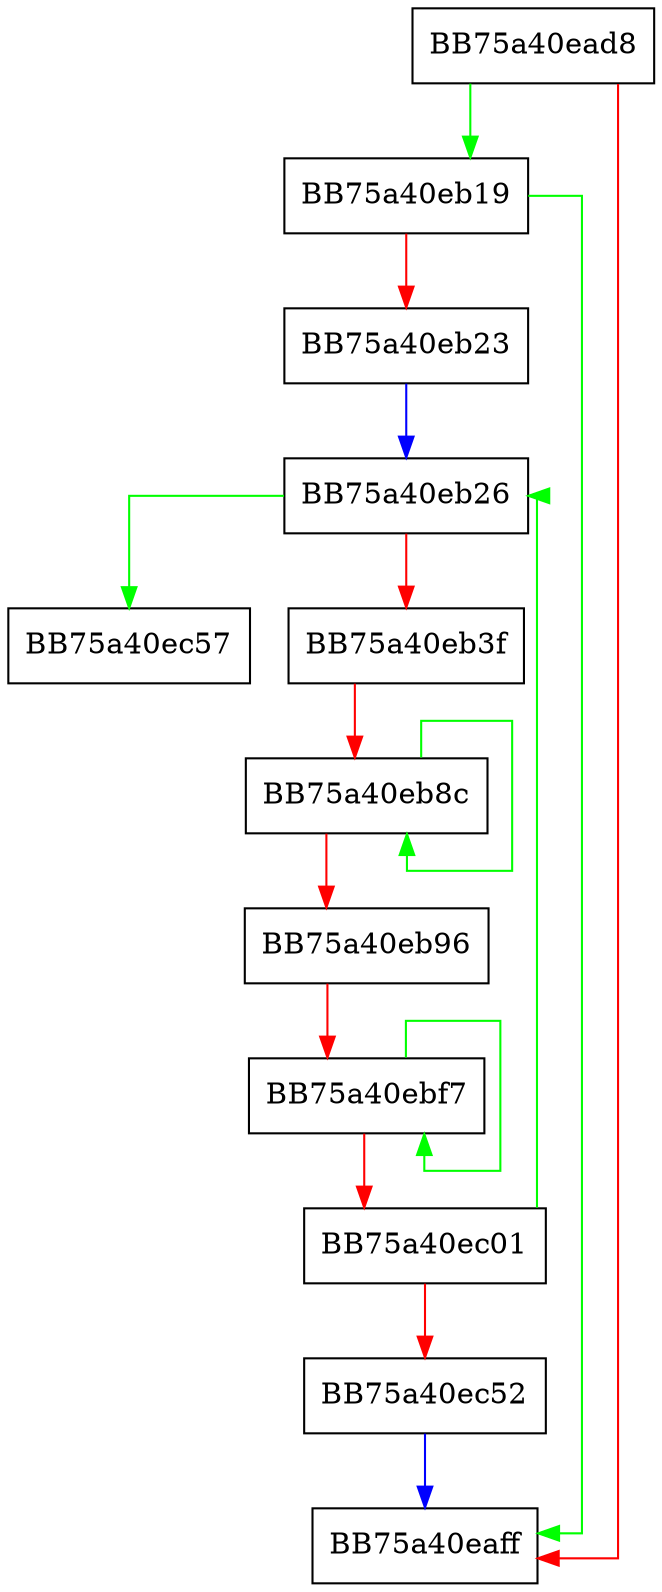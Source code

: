 digraph AddExplicitResources {
  node [shape="box"];
  graph [splines=ortho];
  BB75a40ead8 -> BB75a40eb19 [color="green"];
  BB75a40ead8 -> BB75a40eaff [color="red"];
  BB75a40eb19 -> BB75a40eaff [color="green"];
  BB75a40eb19 -> BB75a40eb23 [color="red"];
  BB75a40eb23 -> BB75a40eb26 [color="blue"];
  BB75a40eb26 -> BB75a40ec57 [color="green"];
  BB75a40eb26 -> BB75a40eb3f [color="red"];
  BB75a40eb3f -> BB75a40eb8c [color="red"];
  BB75a40eb8c -> BB75a40eb8c [color="green"];
  BB75a40eb8c -> BB75a40eb96 [color="red"];
  BB75a40eb96 -> BB75a40ebf7 [color="red"];
  BB75a40ebf7 -> BB75a40ebf7 [color="green"];
  BB75a40ebf7 -> BB75a40ec01 [color="red"];
  BB75a40ec01 -> BB75a40eb26 [color="green"];
  BB75a40ec01 -> BB75a40ec52 [color="red"];
  BB75a40ec52 -> BB75a40eaff [color="blue"];
}